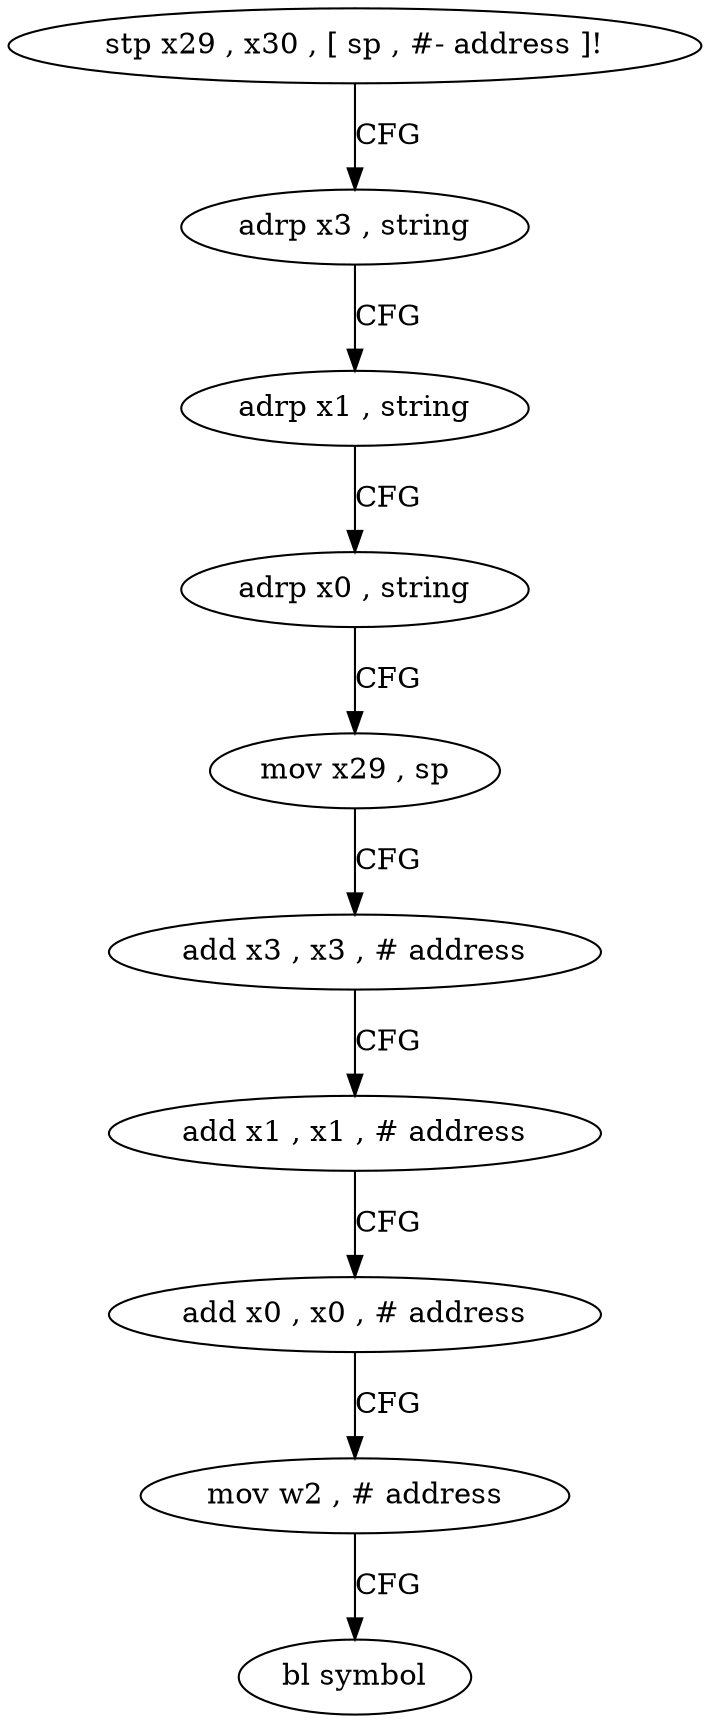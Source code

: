 digraph "func" {
"4208420" [label = "stp x29 , x30 , [ sp , #- address ]!" ]
"4208424" [label = "adrp x3 , string" ]
"4208428" [label = "adrp x1 , string" ]
"4208432" [label = "adrp x0 , string" ]
"4208436" [label = "mov x29 , sp" ]
"4208440" [label = "add x3 , x3 , # address" ]
"4208444" [label = "add x1 , x1 , # address" ]
"4208448" [label = "add x0 , x0 , # address" ]
"4208452" [label = "mov w2 , # address" ]
"4208456" [label = "bl symbol" ]
"4208420" -> "4208424" [ label = "CFG" ]
"4208424" -> "4208428" [ label = "CFG" ]
"4208428" -> "4208432" [ label = "CFG" ]
"4208432" -> "4208436" [ label = "CFG" ]
"4208436" -> "4208440" [ label = "CFG" ]
"4208440" -> "4208444" [ label = "CFG" ]
"4208444" -> "4208448" [ label = "CFG" ]
"4208448" -> "4208452" [ label = "CFG" ]
"4208452" -> "4208456" [ label = "CFG" ]
}
